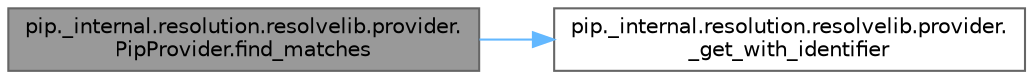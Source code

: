 digraph "pip._internal.resolution.resolvelib.provider.PipProvider.find_matches"
{
 // LATEX_PDF_SIZE
  bgcolor="transparent";
  edge [fontname=Helvetica,fontsize=10,labelfontname=Helvetica,labelfontsize=10];
  node [fontname=Helvetica,fontsize=10,shape=box,height=0.2,width=0.4];
  rankdir="LR";
  Node1 [id="Node000001",label="pip._internal.resolution.resolvelib.provider.\lPipProvider.find_matches",height=0.2,width=0.4,color="gray40", fillcolor="grey60", style="filled", fontcolor="black",tooltip=" "];
  Node1 -> Node2 [id="edge1_Node000001_Node000002",color="steelblue1",style="solid",tooltip=" "];
  Node2 [id="Node000002",label="pip._internal.resolution.resolvelib.provider.\l_get_with_identifier",height=0.2,width=0.4,color="grey40", fillcolor="white", style="filled",URL="$namespacepip_1_1__internal_1_1resolution_1_1resolvelib_1_1provider.html#a8c4f33ccdc6a851ce707f3974dd6e7b2",tooltip=" "];
}
